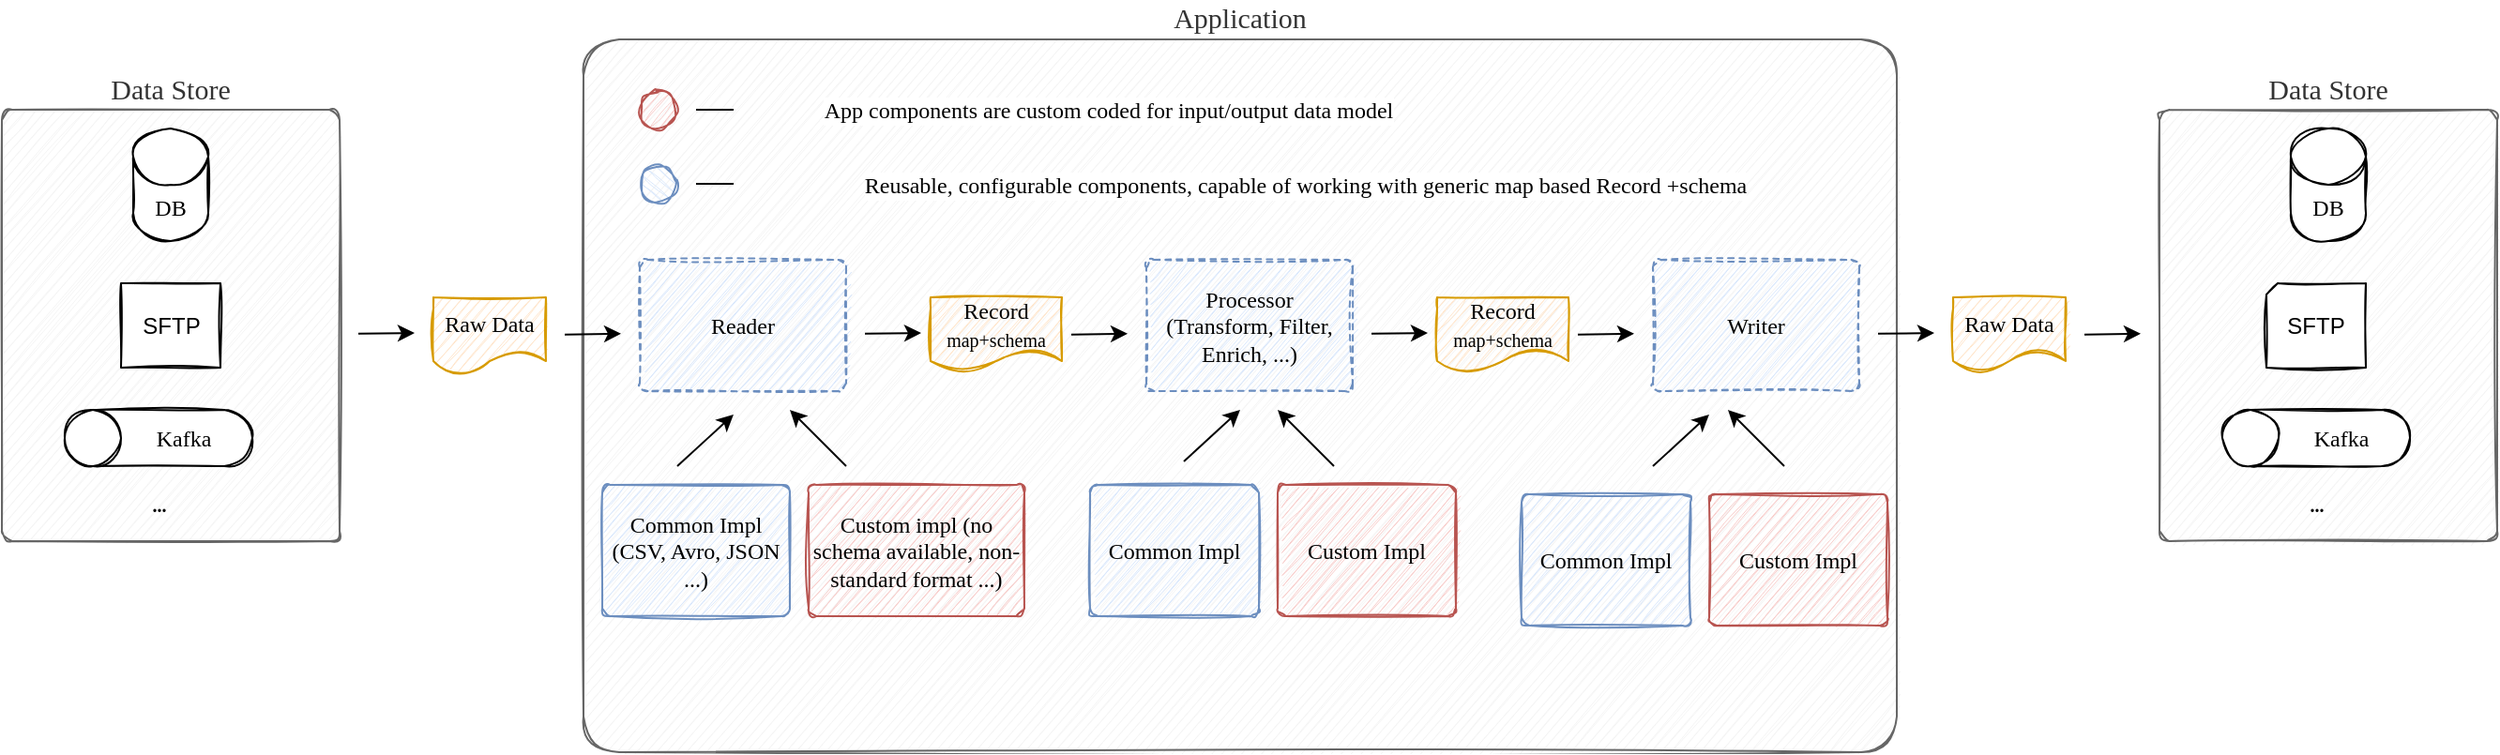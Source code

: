 <mxfile version="14.1.3" type="device"><diagram id="JuNs4aXnyzr4UFM-_TlM" name="Page-1"><mxGraphModel dx="1165" dy="632" grid="1" gridSize="10" guides="1" tooltips="1" connect="1" arrows="1" fold="1" page="1" pageScale="1" pageWidth="1400" pageHeight="850" math="0" shadow="0"><root><mxCell id="0"/><mxCell id="1" parent="0"/><mxCell id="kE1Qr9K8hbBn4ShAv4_i-48" value="&lt;font style=&quot;font-size: 15px&quot;&gt;Application&lt;/font&gt;" style="rounded=1;whiteSpace=wrap;html=1;comic=0;sketch=1;curveFitting=0.95;sketchStyle=rough;fontFamily=Verdana;fillColor=#f5f5f5;strokeColor=#666666;fontColor=#333333;arcSize=5;labelPosition=center;verticalLabelPosition=top;align=center;verticalAlign=bottom;" parent="1" vertex="1"><mxGeometry x="330" y="60" width="700" height="380" as="geometry"/></mxCell><mxCell id="kE1Qr9K8hbBn4ShAv4_i-15" value="&lt;font style=&quot;font-size: 15px&quot;&gt;Data Store&lt;/font&gt;" style="rounded=1;whiteSpace=wrap;html=1;comic=0;sketch=1;labelPosition=center;verticalLabelPosition=top;align=center;verticalAlign=bottom;fontFamily=Verdana;curveFitting=0.95;arcSize=3;sketchStyle=rough;fillColor=#f5f5f5;strokeColor=#666666;fontColor=#333333;" parent="1" vertex="1"><mxGeometry x="20" y="97.5" width="180" height="230" as="geometry"/></mxCell><mxCell id="kE1Qr9K8hbBn4ShAv4_i-5" value="&lt;font face=&quot;Verdana&quot;&gt;DB&lt;/font&gt;" style="shape=cylinder3;whiteSpace=wrap;html=1;boundedLbl=1;backgroundOutline=1;size=15;comic=0;sketch=1;" parent="1" vertex="1"><mxGeometry x="90" y="107.5" width="40" height="60" as="geometry"/></mxCell><mxCell id="kE1Qr9K8hbBn4ShAv4_i-7" value="&lt;font face=&quot;Verdana&quot;&gt;Kafka&lt;/font&gt;" style="shape=cylinder3;whiteSpace=wrap;html=1;boundedLbl=1;backgroundOutline=1;size=15;comic=0;sketch=1;direction=north;" parent="1" vertex="1"><mxGeometry x="53.5" y="257.5" width="100" height="30" as="geometry"/></mxCell><mxCell id="kE1Qr9K8hbBn4ShAv4_i-14" value="SFTP" style="shape=card;whiteSpace=wrap;html=1;comic=0;sketch=1;size=0;" parent="1" vertex="1"><mxGeometry x="83.5" y="190" width="53" height="45" as="geometry"/></mxCell><mxCell id="kE1Qr9K8hbBn4ShAv4_i-16" value="" style="endArrow=classic;html=1;fontFamily=Verdana;arcSize=15;" parent="1" edge="1"><mxGeometry width="50" height="50" relative="1" as="geometry"><mxPoint x="210" y="216.91" as="sourcePoint"/><mxPoint x="240" y="216.5" as="targetPoint"/></mxGeometry></mxCell><mxCell id="kE1Qr9K8hbBn4ShAv4_i-17" value="Raw Data" style="shape=document;whiteSpace=wrap;html=1;boundedLbl=1;comic=0;sketch=1;fontFamily=Verdana;fillColor=#ffe6cc;strokeColor=#d79b00;" parent="1" vertex="1"><mxGeometry x="250" y="197.5" width="60" height="40" as="geometry"/></mxCell><mxCell id="kE1Qr9K8hbBn4ShAv4_i-20" value="" style="endArrow=classic;html=1;fontFamily=Verdana;arcSize=20;" parent="1" edge="1"><mxGeometry width="50" height="50" relative="1" as="geometry"><mxPoint x="320" y="217.32" as="sourcePoint"/><mxPoint x="350" y="216.91" as="targetPoint"/></mxGeometry></mxCell><mxCell id="kE1Qr9K8hbBn4ShAv4_i-21" value="&lt;font size=&quot;1&quot;&gt;&lt;b&gt;...&lt;/b&gt;&lt;/font&gt;" style="text;html=1;strokeColor=none;fillColor=none;align=center;verticalAlign=middle;whiteSpace=wrap;rounded=0;comic=0;sketch=1;curveFitting=0.95;sketchStyle=rough;fontFamily=Verdana;" parent="1" vertex="1"><mxGeometry x="84" y="297.5" width="40" height="20" as="geometry"/></mxCell><mxCell id="kE1Qr9K8hbBn4ShAv4_i-22" value="Reader" style="rounded=1;whiteSpace=wrap;html=1;comic=0;sketch=1;curveFitting=0.95;sketchStyle=rough;fontFamily=Verdana;arcSize=6;fillColor=#dae8fc;strokeColor=#6c8ebf;dashed=1;" parent="1" vertex="1"><mxGeometry x="360" y="177.5" width="110" height="70" as="geometry"/></mxCell><mxCell id="kE1Qr9K8hbBn4ShAv4_i-29" value="" style="endArrow=classic;html=1;fontFamily=Verdana;" parent="1" edge="1"><mxGeometry width="50" height="50" relative="1" as="geometry"><mxPoint x="590" y="217.32" as="sourcePoint"/><mxPoint x="620" y="216.91" as="targetPoint"/></mxGeometry></mxCell><mxCell id="kE1Qr9K8hbBn4ShAv4_i-30" value="" style="endArrow=classic;html=1;fontFamily=Verdana;" parent="1" edge="1"><mxGeometry width="50" height="50" relative="1" as="geometry"><mxPoint x="480" y="216.91" as="sourcePoint"/><mxPoint x="510" y="216.5" as="targetPoint"/></mxGeometry></mxCell><mxCell id="kE1Qr9K8hbBn4ShAv4_i-31" value="Processor&lt;br&gt;(Transform, Filter, Enrich, ...)" style="rounded=1;whiteSpace=wrap;html=1;comic=0;sketch=1;curveFitting=0.95;sketchStyle=rough;fontFamily=Verdana;arcSize=6;fillColor=#dae8fc;strokeColor=#6c8ebf;dashed=1;" parent="1" vertex="1"><mxGeometry x="630" y="177.5" width="110" height="70" as="geometry"/></mxCell><mxCell id="kE1Qr9K8hbBn4ShAv4_i-33" value="" style="endArrow=classic;html=1;fontFamily=Verdana;" parent="1" edge="1"><mxGeometry width="50" height="50" relative="1" as="geometry"><mxPoint x="860" y="217.32" as="sourcePoint"/><mxPoint x="890" y="216.91" as="targetPoint"/></mxGeometry></mxCell><mxCell id="kE1Qr9K8hbBn4ShAv4_i-34" value="" style="endArrow=classic;html=1;fontFamily=Verdana;" parent="1" edge="1"><mxGeometry width="50" height="50" relative="1" as="geometry"><mxPoint x="750" y="216.91" as="sourcePoint"/><mxPoint x="780" y="216.5" as="targetPoint"/></mxGeometry></mxCell><mxCell id="kE1Qr9K8hbBn4ShAv4_i-35" value="Writer" style="rounded=1;whiteSpace=wrap;html=1;comic=0;sketch=1;curveFitting=0.95;sketchStyle=rough;fontFamily=Verdana;arcSize=6;fillColor=#dae8fc;strokeColor=#6c8ebf;dashed=1;" parent="1" vertex="1"><mxGeometry x="900" y="177.5" width="110" height="70" as="geometry"/></mxCell><mxCell id="kE1Qr9K8hbBn4ShAv4_i-36" value="" style="endArrow=classic;html=1;fontFamily=Verdana;" parent="1" edge="1"><mxGeometry width="50" height="50" relative="1" as="geometry"><mxPoint x="1020" y="216.91" as="sourcePoint"/><mxPoint x="1050" y="216.5" as="targetPoint"/></mxGeometry></mxCell><mxCell id="kE1Qr9K8hbBn4ShAv4_i-37" value="Raw Data" style="shape=document;whiteSpace=wrap;html=1;boundedLbl=1;comic=0;sketch=1;fontFamily=Verdana;fillColor=#ffe6cc;strokeColor=#d79b00;" parent="1" vertex="1"><mxGeometry x="1060" y="197.5" width="60" height="40" as="geometry"/></mxCell><mxCell id="kE1Qr9K8hbBn4ShAv4_i-38" value="" style="endArrow=classic;html=1;fontFamily=Verdana;" parent="1" edge="1"><mxGeometry width="50" height="50" relative="1" as="geometry"><mxPoint x="1130" y="217.32" as="sourcePoint"/><mxPoint x="1160" y="216.91" as="targetPoint"/></mxGeometry></mxCell><mxCell id="kE1Qr9K8hbBn4ShAv4_i-39" value="&lt;font style=&quot;font-size: 15px&quot;&gt;Data Store&lt;/font&gt;" style="rounded=1;whiteSpace=wrap;html=1;comic=0;sketch=1;labelPosition=center;verticalLabelPosition=top;align=center;verticalAlign=bottom;fontFamily=Verdana;curveFitting=0.95;arcSize=3;sketchStyle=rough;fillColor=#f5f5f5;strokeColor=#666666;fontColor=#333333;" parent="1" vertex="1"><mxGeometry x="1170" y="97.5" width="180" height="230" as="geometry"/></mxCell><mxCell id="kE1Qr9K8hbBn4ShAv4_i-40" value="&lt;font face=&quot;Verdana&quot;&gt;DB&lt;/font&gt;" style="shape=cylinder3;whiteSpace=wrap;html=1;boundedLbl=1;backgroundOutline=1;size=15;comic=0;sketch=1;" parent="1" vertex="1"><mxGeometry x="1240" y="107.5" width="40" height="60" as="geometry"/></mxCell><mxCell id="kE1Qr9K8hbBn4ShAv4_i-41" value="&lt;font face=&quot;Verdana&quot;&gt;Kafka&lt;/font&gt;" style="shape=cylinder3;whiteSpace=wrap;html=1;boundedLbl=1;backgroundOutline=1;size=15;comic=0;sketch=1;direction=north;" parent="1" vertex="1"><mxGeometry x="1203.5" y="257.5" width="100" height="30" as="geometry"/></mxCell><mxCell id="kE1Qr9K8hbBn4ShAv4_i-42" value="SFTP" style="shape=card;whiteSpace=wrap;html=1;comic=0;sketch=1;size=6;" parent="1" vertex="1"><mxGeometry x="1227" y="190" width="53" height="45" as="geometry"/></mxCell><mxCell id="kE1Qr9K8hbBn4ShAv4_i-43" value="&lt;font size=&quot;1&quot;&gt;&lt;b&gt;...&lt;/b&gt;&lt;/font&gt;" style="text;html=1;strokeColor=none;fillColor=none;align=center;verticalAlign=middle;whiteSpace=wrap;rounded=0;comic=0;sketch=1;curveFitting=0.95;sketchStyle=rough;fontFamily=Verdana;" parent="1" vertex="1"><mxGeometry x="1234" y="297.5" width="40" height="20" as="geometry"/></mxCell><mxCell id="kE1Qr9K8hbBn4ShAv4_i-49" value="" style="ellipse;whiteSpace=wrap;html=1;aspect=fixed;rounded=1;comic=0;sketch=1;curveFitting=0.95;sketchStyle=rough;fontFamily=Verdana;fillColor=#f8cecc;strokeColor=#b85450;" parent="1" vertex="1"><mxGeometry x="360" y="87.5" width="20" height="20" as="geometry"/></mxCell><mxCell id="kE1Qr9K8hbBn4ShAv4_i-54" value="App components are custom coded for input/output data model" style="text;html=1;strokeColor=none;fillColor=none;align=center;verticalAlign=middle;whiteSpace=wrap;rounded=0;comic=0;sketch=1;curveFitting=0.95;sketchStyle=rough;fontFamily=Verdana;labelBackgroundColor=#FFFFFF;labelBorderColor=none;" parent="1" vertex="1"><mxGeometry x="410" y="87.5" width="400" height="20" as="geometry"/></mxCell><mxCell id="kE1Qr9K8hbBn4ShAv4_i-59" value="" style="endArrow=none;html=1;strokeWidth=1;fontFamily=Verdana;endFill=0;" parent="1" target="kE1Qr9K8hbBn4ShAv4_i-54" edge="1"><mxGeometry width="50" height="50" relative="1" as="geometry"><mxPoint x="390" y="97.5" as="sourcePoint"/><mxPoint x="440" y="47.5" as="targetPoint"/></mxGeometry></mxCell><mxCell id="fcgOGIdIteH8SbYAEq_T-10" value="Record&lt;br style=&quot;font-size: 6px&quot;&gt;&lt;font size=&quot;1&quot;&gt;map+schema&lt;/font&gt;" style="shape=document;whiteSpace=wrap;html=1;boundedLbl=1;comic=0;sketch=1;fontFamily=Verdana;fillColor=#ffe6cc;strokeColor=#d79b00;" parent="1" vertex="1"><mxGeometry x="515" y="197.5" width="70" height="40" as="geometry"/></mxCell><mxCell id="fcgOGIdIteH8SbYAEq_T-14" value="Record&lt;br style=&quot;font-size: 6px&quot;&gt;&lt;font size=&quot;1&quot;&gt;map+schema&lt;/font&gt;" style="shape=document;whiteSpace=wrap;html=1;boundedLbl=1;comic=0;sketch=1;fontFamily=Verdana;fillColor=#ffe6cc;strokeColor=#d79b00;" parent="1" vertex="1"><mxGeometry x="785" y="197.5" width="70" height="40" as="geometry"/></mxCell><mxCell id="Bu742o5B26O_AlwUO4is-1" value="Common Impl&lt;br&gt;(CSV, Avro, JSON ...)" style="rounded=1;whiteSpace=wrap;html=1;comic=0;sketch=1;curveFitting=0.95;sketchStyle=rough;fontFamily=Verdana;arcSize=6;fillColor=#dae8fc;strokeColor=#6c8ebf;" vertex="1" parent="1"><mxGeometry x="340" y="297.5" width="100" height="70" as="geometry"/></mxCell><mxCell id="Bu742o5B26O_AlwUO4is-2" value="Custom impl (no schema available, non-standard format ...)" style="rounded=1;whiteSpace=wrap;html=1;comic=0;sketch=1;curveFitting=0.95;sketchStyle=rough;fontFamily=Verdana;arcSize=6;fillColor=#f8cecc;strokeColor=#b85450;" vertex="1" parent="1"><mxGeometry x="450" y="297.5" width="115" height="70" as="geometry"/></mxCell><mxCell id="Bu742o5B26O_AlwUO4is-3" value="Common Impl" style="rounded=1;whiteSpace=wrap;html=1;comic=0;sketch=1;curveFitting=0.95;sketchStyle=rough;fontFamily=Verdana;arcSize=6;fillColor=#dae8fc;strokeColor=#6c8ebf;" vertex="1" parent="1"><mxGeometry x="830" y="302.5" width="90" height="70" as="geometry"/></mxCell><mxCell id="Bu742o5B26O_AlwUO4is-4" value="Custom Impl" style="rounded=1;whiteSpace=wrap;html=1;comic=0;sketch=1;curveFitting=0.95;sketchStyle=rough;fontFamily=Verdana;arcSize=6;fillColor=#f8cecc;strokeColor=#b85450;" vertex="1" parent="1"><mxGeometry x="930" y="302.5" width="95" height="70" as="geometry"/></mxCell><mxCell id="Bu742o5B26O_AlwUO4is-5" value="Common Impl" style="rounded=1;whiteSpace=wrap;html=1;comic=0;sketch=1;curveFitting=0.95;sketchStyle=rough;fontFamily=Verdana;arcSize=6;fillColor=#dae8fc;strokeColor=#6c8ebf;" vertex="1" parent="1"><mxGeometry x="600" y="297.5" width="90" height="70" as="geometry"/></mxCell><mxCell id="Bu742o5B26O_AlwUO4is-6" value="Custom Impl" style="rounded=1;whiteSpace=wrap;html=1;comic=0;sketch=1;curveFitting=0.95;sketchStyle=rough;fontFamily=Verdana;arcSize=6;fillColor=#f8cecc;strokeColor=#b85450;" vertex="1" parent="1"><mxGeometry x="700" y="297.5" width="95" height="70" as="geometry"/></mxCell><mxCell id="Bu742o5B26O_AlwUO4is-10" value="" style="endArrow=classic;html=1;" edge="1" parent="1"><mxGeometry width="50" height="50" relative="1" as="geometry"><mxPoint x="380" y="287.5" as="sourcePoint"/><mxPoint x="410" y="260" as="targetPoint"/></mxGeometry></mxCell><mxCell id="Bu742o5B26O_AlwUO4is-11" value="" style="endArrow=classic;html=1;" edge="1" parent="1"><mxGeometry width="50" height="50" relative="1" as="geometry"><mxPoint x="650" y="285" as="sourcePoint"/><mxPoint x="680" y="257.5" as="targetPoint"/></mxGeometry></mxCell><mxCell id="Bu742o5B26O_AlwUO4is-12" value="" style="endArrow=classic;html=1;" edge="1" parent="1"><mxGeometry width="50" height="50" relative="1" as="geometry"><mxPoint x="900" y="287.5" as="sourcePoint"/><mxPoint x="930" y="260" as="targetPoint"/></mxGeometry></mxCell><mxCell id="Bu742o5B26O_AlwUO4is-13" value="" style="endArrow=classic;html=1;" edge="1" parent="1"><mxGeometry width="50" height="50" relative="1" as="geometry"><mxPoint x="470" y="287.5" as="sourcePoint"/><mxPoint x="440" y="257.5" as="targetPoint"/></mxGeometry></mxCell><mxCell id="Bu742o5B26O_AlwUO4is-14" value="" style="endArrow=classic;html=1;" edge="1" parent="1"><mxGeometry width="50" height="50" relative="1" as="geometry"><mxPoint x="730" y="287.5" as="sourcePoint"/><mxPoint x="700" y="257.5" as="targetPoint"/></mxGeometry></mxCell><mxCell id="Bu742o5B26O_AlwUO4is-15" value="" style="endArrow=classic;html=1;" edge="1" parent="1"><mxGeometry width="50" height="50" relative="1" as="geometry"><mxPoint x="970" y="287.5" as="sourcePoint"/><mxPoint x="940" y="257.5" as="targetPoint"/></mxGeometry></mxCell><mxCell id="Bu742o5B26O_AlwUO4is-16" value="" style="ellipse;whiteSpace=wrap;html=1;aspect=fixed;rounded=1;comic=0;sketch=1;curveFitting=0.95;sketchStyle=rough;fontFamily=Verdana;fillColor=#dae8fc;strokeColor=#6c8ebf;direction=south;" vertex="1" parent="1"><mxGeometry x="360" y="127.5" width="20" height="20" as="geometry"/></mxCell><mxCell id="Bu742o5B26O_AlwUO4is-19" value="" style="endArrow=none;html=1;strokeWidth=1;fontFamily=Verdana;endFill=0;" edge="1" parent="1"><mxGeometry width="50" height="50" relative="1" as="geometry"><mxPoint x="390" y="137" as="sourcePoint"/><mxPoint x="410" y="137" as="targetPoint"/></mxGeometry></mxCell><mxCell id="Bu742o5B26O_AlwUO4is-20" value="Reusable, configurable components, capable of working with generic map based Record +schema" style="text;html=1;strokeColor=none;fillColor=none;align=center;verticalAlign=middle;whiteSpace=wrap;rounded=0;comic=0;sketch=1;curveFitting=0.95;sketchStyle=rough;fontFamily=Verdana;labelBackgroundColor=#FFFFFF;labelBorderColor=none;" vertex="1" parent="1"><mxGeometry x="410" y="127.5" width="610" height="20" as="geometry"/></mxCell></root></mxGraphModel></diagram></mxfile>